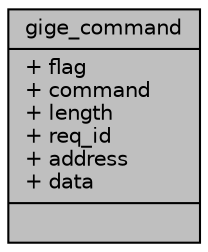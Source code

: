 digraph "gige_command"
{
 // INTERACTIVE_SVG=YES
  edge [fontname="Helvetica",fontsize="10",labelfontname="Helvetica",labelfontsize="10"];
  node [fontname="Helvetica",fontsize="10",shape=record];
  Node1 [label="{gige_command\n|+ flag\l+ command\l+ length\l+ req_id\l+ address\l+ data\l|}",height=0.2,width=0.4,color="black", fillcolor="grey75", style="filled", fontcolor="black"];
}
